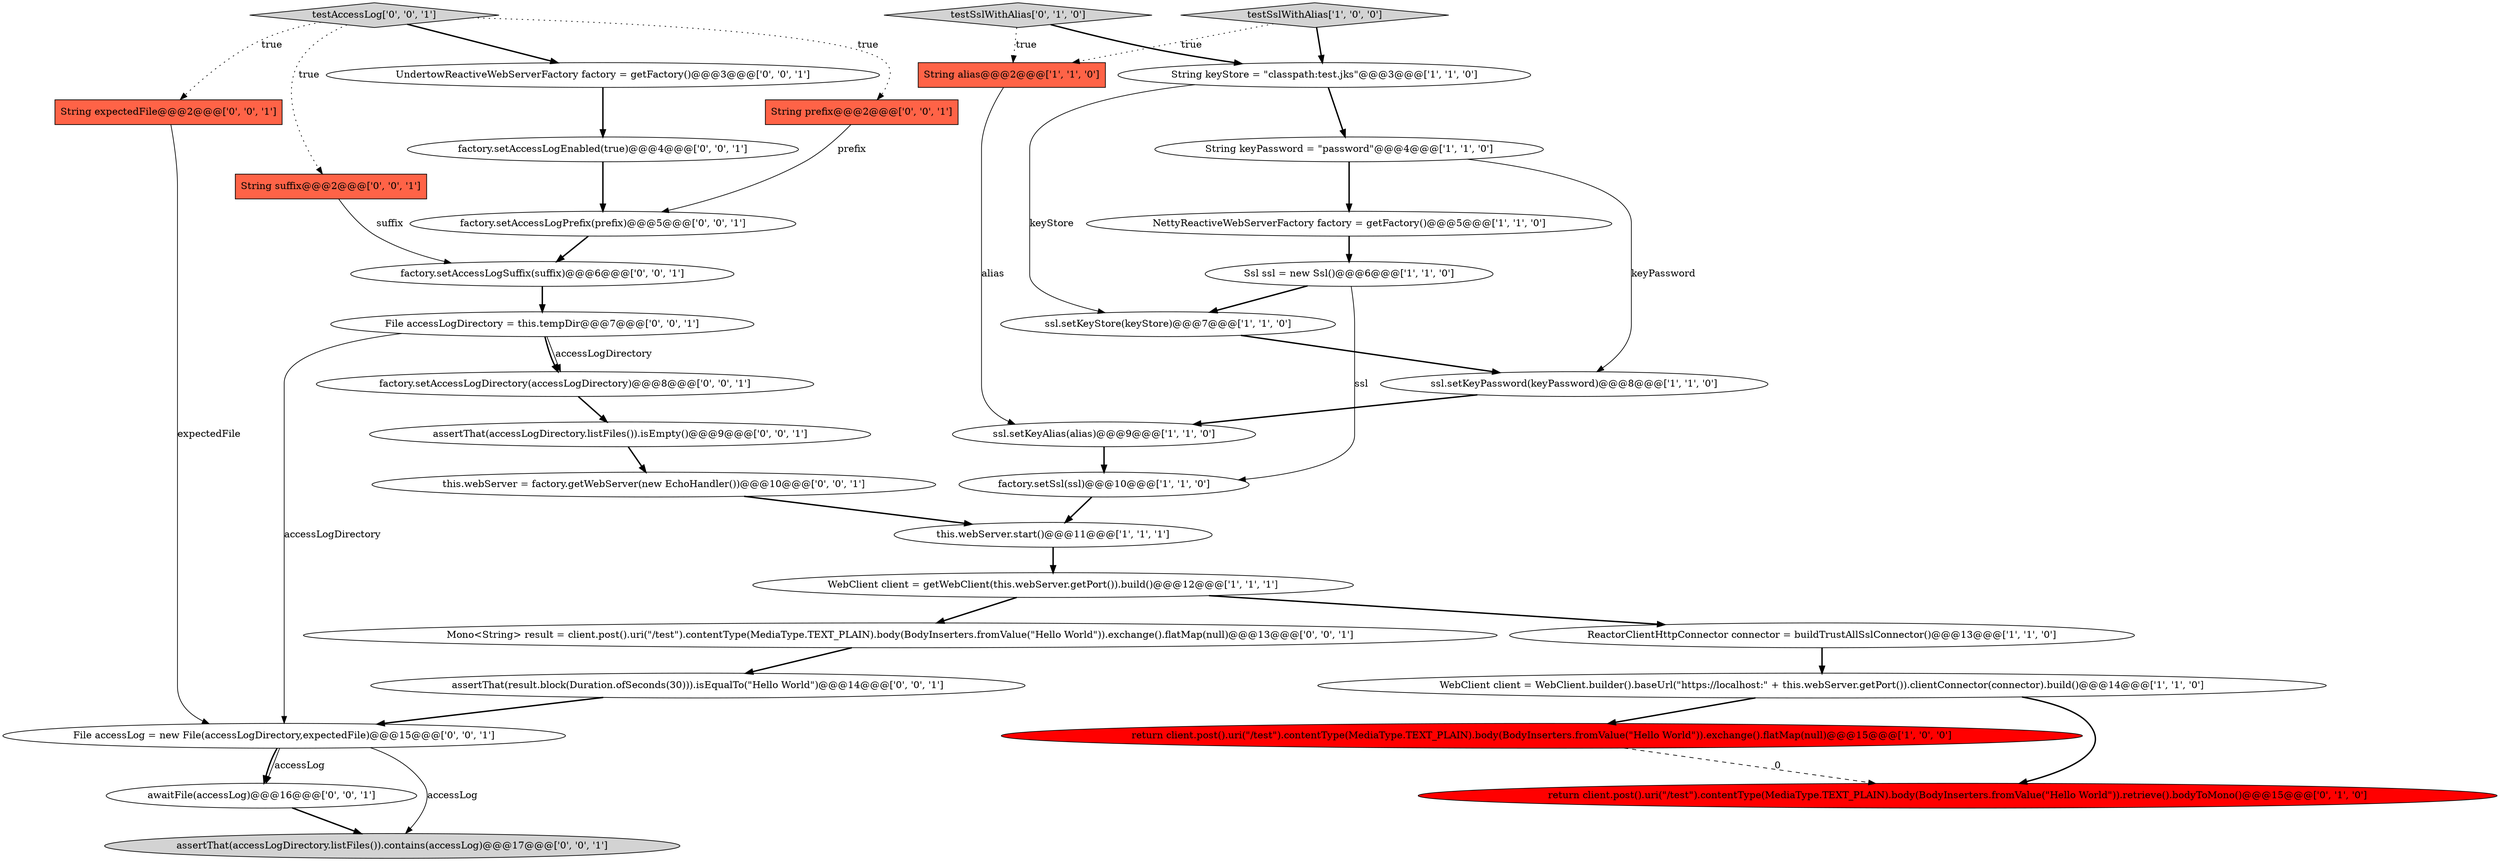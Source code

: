digraph {
16 [style = filled, label = "return client.post().uri(\"/test\").contentType(MediaType.TEXT_PLAIN).body(BodyInserters.fromValue(\"Hello World\")).retrieve().bodyToMono()@@@15@@@['0', '1', '0']", fillcolor = red, shape = ellipse image = "AAA1AAABBB2BBB"];
3 [style = filled, label = "ssl.setKeyStore(keyStore)@@@7@@@['1', '1', '0']", fillcolor = white, shape = ellipse image = "AAA0AAABBB1BBB"];
29 [style = filled, label = "UndertowReactiveWebServerFactory factory = getFactory()@@@3@@@['0', '0', '1']", fillcolor = white, shape = ellipse image = "AAA0AAABBB3BBB"];
26 [style = filled, label = "assertThat(result.block(Duration.ofSeconds(30))).isEqualTo(\"Hello World\")@@@14@@@['0', '0', '1']", fillcolor = white, shape = ellipse image = "AAA0AAABBB3BBB"];
0 [style = filled, label = "Ssl ssl = new Ssl()@@@6@@@['1', '1', '0']", fillcolor = white, shape = ellipse image = "AAA0AAABBB1BBB"];
32 [style = filled, label = "factory.setAccessLogSuffix(suffix)@@@6@@@['0', '0', '1']", fillcolor = white, shape = ellipse image = "AAA0AAABBB3BBB"];
6 [style = filled, label = "testSslWithAlias['1', '0', '0']", fillcolor = lightgray, shape = diamond image = "AAA0AAABBB1BBB"];
10 [style = filled, label = "String alias@@@2@@@['1', '1', '0']", fillcolor = tomato, shape = box image = "AAA0AAABBB1BBB"];
25 [style = filled, label = "assertThat(accessLogDirectory.listFiles()).isEmpty()@@@9@@@['0', '0', '1']", fillcolor = white, shape = ellipse image = "AAA0AAABBB3BBB"];
15 [style = filled, label = "testSslWithAlias['0', '1', '0']", fillcolor = lightgray, shape = diamond image = "AAA0AAABBB2BBB"];
23 [style = filled, label = "this.webServer = factory.getWebServer(new EchoHandler())@@@10@@@['0', '0', '1']", fillcolor = white, shape = ellipse image = "AAA0AAABBB3BBB"];
20 [style = filled, label = "String prefix@@@2@@@['0', '0', '1']", fillcolor = tomato, shape = box image = "AAA0AAABBB3BBB"];
7 [style = filled, label = "String keyStore = \"classpath:test.jks\"@@@3@@@['1', '1', '0']", fillcolor = white, shape = ellipse image = "AAA0AAABBB1BBB"];
8 [style = filled, label = "WebClient client = getWebClient(this.webServer.getPort()).build()@@@12@@@['1', '1', '1']", fillcolor = white, shape = ellipse image = "AAA0AAABBB1BBB"];
5 [style = filled, label = "this.webServer.start()@@@11@@@['1', '1', '1']", fillcolor = white, shape = ellipse image = "AAA0AAABBB1BBB"];
12 [style = filled, label = "factory.setSsl(ssl)@@@10@@@['1', '1', '0']", fillcolor = white, shape = ellipse image = "AAA0AAABBB1BBB"];
28 [style = filled, label = "String expectedFile@@@2@@@['0', '0', '1']", fillcolor = tomato, shape = box image = "AAA0AAABBB3BBB"];
13 [style = filled, label = "WebClient client = WebClient.builder().baseUrl(\"https://localhost:\" + this.webServer.getPort()).clientConnector(connector).build()@@@14@@@['1', '1', '0']", fillcolor = white, shape = ellipse image = "AAA0AAABBB1BBB"];
22 [style = filled, label = "String suffix@@@2@@@['0', '0', '1']", fillcolor = tomato, shape = box image = "AAA0AAABBB3BBB"];
33 [style = filled, label = "testAccessLog['0', '0', '1']", fillcolor = lightgray, shape = diamond image = "AAA0AAABBB3BBB"];
4 [style = filled, label = "ssl.setKeyAlias(alias)@@@9@@@['1', '1', '0']", fillcolor = white, shape = ellipse image = "AAA0AAABBB1BBB"];
18 [style = filled, label = "assertThat(accessLogDirectory.listFiles()).contains(accessLog)@@@17@@@['0', '0', '1']", fillcolor = lightgray, shape = ellipse image = "AAA0AAABBB3BBB"];
21 [style = filled, label = "factory.setAccessLogDirectory(accessLogDirectory)@@@8@@@['0', '0', '1']", fillcolor = white, shape = ellipse image = "AAA0AAABBB3BBB"];
24 [style = filled, label = "factory.setAccessLogEnabled(true)@@@4@@@['0', '0', '1']", fillcolor = white, shape = ellipse image = "AAA0AAABBB3BBB"];
19 [style = filled, label = "awaitFile(accessLog)@@@16@@@['0', '0', '1']", fillcolor = white, shape = ellipse image = "AAA0AAABBB3BBB"];
9 [style = filled, label = "ReactorClientHttpConnector connector = buildTrustAllSslConnector()@@@13@@@['1', '1', '0']", fillcolor = white, shape = ellipse image = "AAA0AAABBB1BBB"];
11 [style = filled, label = "return client.post().uri(\"/test\").contentType(MediaType.TEXT_PLAIN).body(BodyInserters.fromValue(\"Hello World\")).exchange().flatMap(null)@@@15@@@['1', '0', '0']", fillcolor = red, shape = ellipse image = "AAA1AAABBB1BBB"];
1 [style = filled, label = "NettyReactiveWebServerFactory factory = getFactory()@@@5@@@['1', '1', '0']", fillcolor = white, shape = ellipse image = "AAA0AAABBB1BBB"];
17 [style = filled, label = "Mono<String> result = client.post().uri(\"/test\").contentType(MediaType.TEXT_PLAIN).body(BodyInserters.fromValue(\"Hello World\")).exchange().flatMap(null)@@@13@@@['0', '0', '1']", fillcolor = white, shape = ellipse image = "AAA0AAABBB3BBB"];
30 [style = filled, label = "File accessLog = new File(accessLogDirectory,expectedFile)@@@15@@@['0', '0', '1']", fillcolor = white, shape = ellipse image = "AAA0AAABBB3BBB"];
31 [style = filled, label = "factory.setAccessLogPrefix(prefix)@@@5@@@['0', '0', '1']", fillcolor = white, shape = ellipse image = "AAA0AAABBB3BBB"];
27 [style = filled, label = "File accessLogDirectory = this.tempDir@@@7@@@['0', '0', '1']", fillcolor = white, shape = ellipse image = "AAA0AAABBB3BBB"];
2 [style = filled, label = "String keyPassword = \"password\"@@@4@@@['1', '1', '0']", fillcolor = white, shape = ellipse image = "AAA0AAABBB1BBB"];
14 [style = filled, label = "ssl.setKeyPassword(keyPassword)@@@8@@@['1', '1', '0']", fillcolor = white, shape = ellipse image = "AAA0AAABBB1BBB"];
0->3 [style = bold, label=""];
5->8 [style = bold, label=""];
17->26 [style = bold, label=""];
19->18 [style = bold, label=""];
12->5 [style = bold, label=""];
15->7 [style = bold, label=""];
27->21 [style = solid, label="accessLogDirectory"];
23->5 [style = bold, label=""];
11->16 [style = dashed, label="0"];
25->23 [style = bold, label=""];
2->1 [style = bold, label=""];
31->32 [style = bold, label=""];
22->32 [style = solid, label="suffix"];
3->14 [style = bold, label=""];
33->28 [style = dotted, label="true"];
27->30 [style = solid, label="accessLogDirectory"];
32->27 [style = bold, label=""];
15->10 [style = dotted, label="true"];
1->0 [style = bold, label=""];
21->25 [style = bold, label=""];
13->11 [style = bold, label=""];
13->16 [style = bold, label=""];
33->20 [style = dotted, label="true"];
26->30 [style = bold, label=""];
33->29 [style = bold, label=""];
2->14 [style = solid, label="keyPassword"];
8->17 [style = bold, label=""];
6->10 [style = dotted, label="true"];
30->19 [style = bold, label=""];
30->19 [style = solid, label="accessLog"];
24->31 [style = bold, label=""];
30->18 [style = solid, label="accessLog"];
7->2 [style = bold, label=""];
28->30 [style = solid, label="expectedFile"];
8->9 [style = bold, label=""];
20->31 [style = solid, label="prefix"];
4->12 [style = bold, label=""];
9->13 [style = bold, label=""];
10->4 [style = solid, label="alias"];
6->7 [style = bold, label=""];
33->22 [style = dotted, label="true"];
29->24 [style = bold, label=""];
27->21 [style = bold, label=""];
7->3 [style = solid, label="keyStore"];
0->12 [style = solid, label="ssl"];
14->4 [style = bold, label=""];
}
